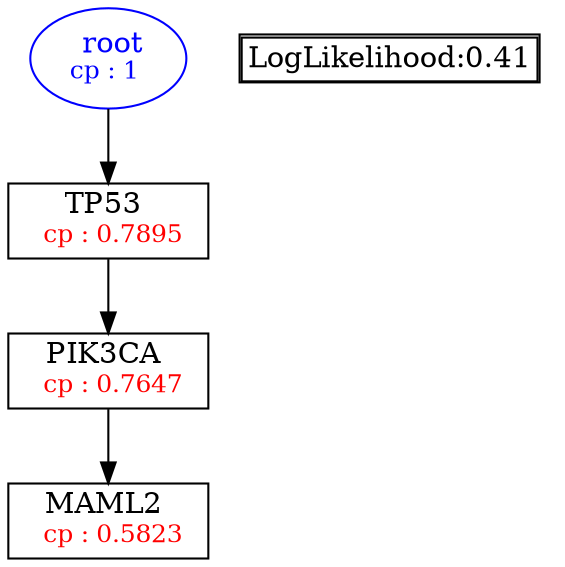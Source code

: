 digraph tree {
    "root" [label=<<font color='Blue'> root</font><br/><font color='Blue' POINT-SIZE='12'>cp : 1 </font>>, shape=oval, color=Blue];
    "S3" [label =<TP53 <br/> <font color='Red' POINT-SIZE='12'> cp : 0.7895 </font>>, shape=box];
    "S1" [label =<PIK3CA <br/> <font color='Red' POINT-SIZE='12'> cp : 0.7647 </font>>, shape=box];
    "S2" [label =<MAML2 <br/> <font color='Red' POINT-SIZE='12'> cp : 0.5823 </font>>, shape=box];
    "root" -> "S3";
    "S3" -> "S1";
    "S1" -> "S2";

    node[shape=plaintext]
    fontsize="10"
    struct1 [label=
    <<TABLE BORDER="1" CELLBORDER="1" CELLSPACING="0" >
    <TR><TD ALIGN="LEFT">LogLikelihood:0.41</TD></TR>
    </TABLE>>];

}
